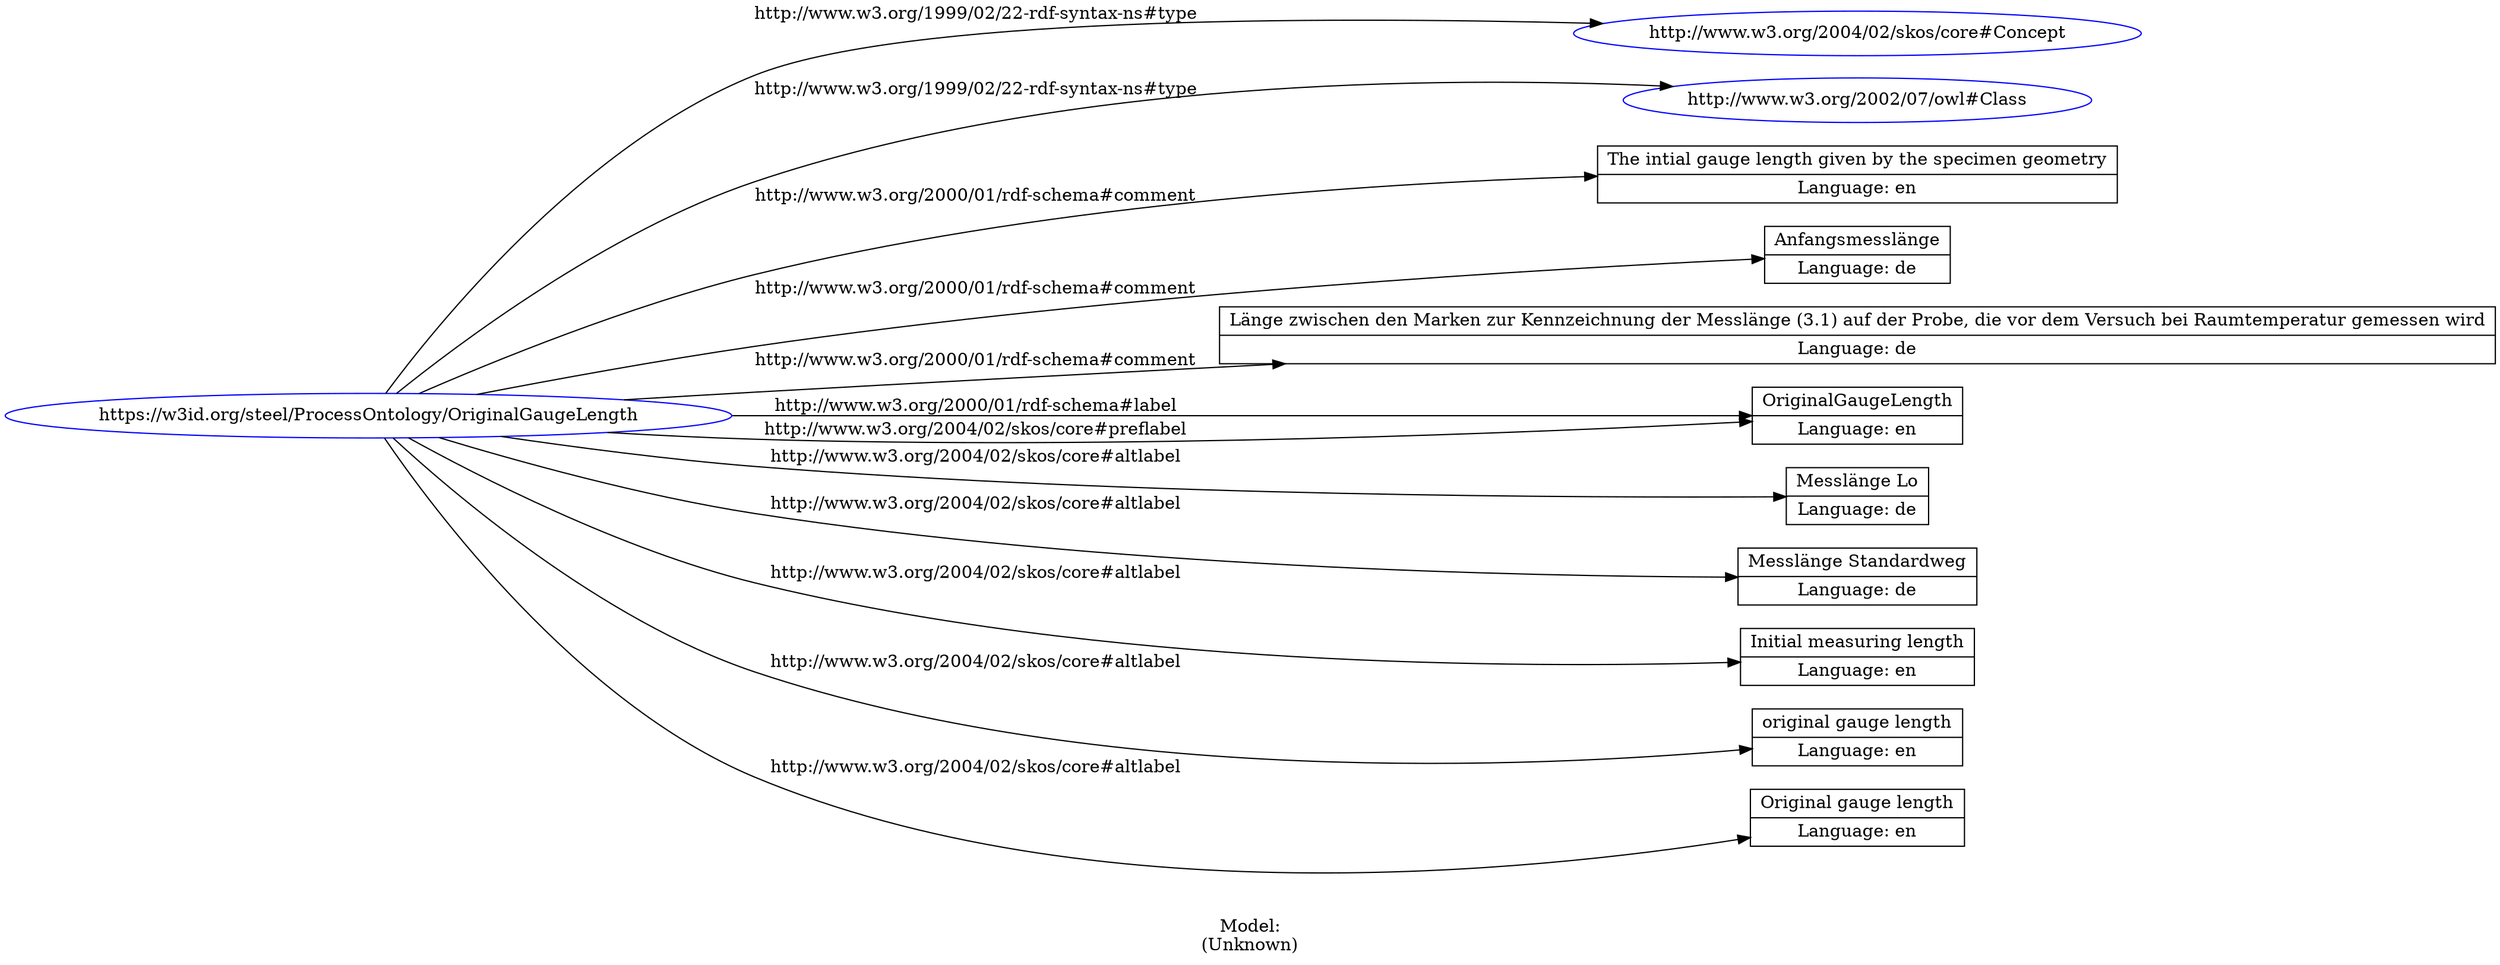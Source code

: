 digraph {
	rankdir = LR;
	charset="utf-8";

	"Rhttps://w3id.org/steel/ProcessOntology/OriginalGaugeLength" -> "Rhttp://www.w3.org/2004/02/skos/core#Concept" [ label="http://www.w3.org/1999/02/22-rdf-syntax-ns#type" ];
	"Rhttps://w3id.org/steel/ProcessOntology/OriginalGaugeLength" -> "Rhttp://www.w3.org/2002/07/owl#Class" [ label="http://www.w3.org/1999/02/22-rdf-syntax-ns#type" ];
	"Rhttps://w3id.org/steel/ProcessOntology/OriginalGaugeLength" -> "LThe intial gauge length given by the specimen geometry|Language: en" [ label="http://www.w3.org/2000/01/rdf-schema#comment" ];
	"Rhttps://w3id.org/steel/ProcessOntology/OriginalGaugeLength" -> "LAnfangsmesslänge |Language: de" [ label="http://www.w3.org/2000/01/rdf-schema#comment" ];
	"Rhttps://w3id.org/steel/ProcessOntology/OriginalGaugeLength" -> "LLänge zwischen den Marken zur Kennzeichnung der Messlänge (3.1) auf der Probe, die vor dem Versuch bei Raumtemperatur gemessen wird|Language: de" [ label="http://www.w3.org/2000/01/rdf-schema#comment" ];
	"Rhttps://w3id.org/steel/ProcessOntology/OriginalGaugeLength" -> "LOriginalGaugeLength|Language: en" [ label="http://www.w3.org/2000/01/rdf-schema#label" ];
	"Rhttps://w3id.org/steel/ProcessOntology/OriginalGaugeLength" -> "LMesslänge Lo|Language: de" [ label="http://www.w3.org/2004/02/skos/core#altlabel" ];
	"Rhttps://w3id.org/steel/ProcessOntology/OriginalGaugeLength" -> "LMesslänge Standardweg|Language: de" [ label="http://www.w3.org/2004/02/skos/core#altlabel" ];
	"Rhttps://w3id.org/steel/ProcessOntology/OriginalGaugeLength" -> "LInitial measuring length|Language: en" [ label="http://www.w3.org/2004/02/skos/core#altlabel" ];
	"Rhttps://w3id.org/steel/ProcessOntology/OriginalGaugeLength" -> "Loriginal gauge length|Language: en" [ label="http://www.w3.org/2004/02/skos/core#altlabel" ];
	"Rhttps://w3id.org/steel/ProcessOntology/OriginalGaugeLength" -> "LOriginal gauge length |Language: en" [ label="http://www.w3.org/2004/02/skos/core#altlabel" ];
	"Rhttps://w3id.org/steel/ProcessOntology/OriginalGaugeLength" -> "LOriginalGaugeLength|Language: en" [ label="http://www.w3.org/2004/02/skos/core#preflabel" ];

	// Resources
	"Rhttps://w3id.org/steel/ProcessOntology/OriginalGaugeLength" [ label="https://w3id.org/steel/ProcessOntology/OriginalGaugeLength", shape = ellipse, color = blue ];
	"Rhttp://www.w3.org/2004/02/skos/core#Concept" [ label="http://www.w3.org/2004/02/skos/core#Concept", shape = ellipse, color = blue ];
	"Rhttp://www.w3.org/2002/07/owl#Class" [ label="http://www.w3.org/2002/07/owl#Class", shape = ellipse, color = blue ];

	// Anonymous nodes

	// Literals
	"LThe intial gauge length given by the specimen geometry|Language: en" [ label="The intial gauge length given by the specimen geometry|Language: en", shape = record ];
	"LAnfangsmesslänge |Language: de" [ label="Anfangsmesslänge |Language: de", shape = record ];
	"LLänge zwischen den Marken zur Kennzeichnung der Messlänge (3.1) auf der Probe, die vor dem Versuch bei Raumtemperatur gemessen wird|Language: de" [ label="Länge zwischen den Marken zur Kennzeichnung der Messlänge (3.1) auf der Probe, die vor dem Versuch bei Raumtemperatur gemessen wird|Language: de", shape = record ];
	"LOriginalGaugeLength|Language: en" [ label="OriginalGaugeLength|Language: en", shape = record ];
	"LMesslänge Lo|Language: de" [ label="Messlänge Lo|Language: de", shape = record ];
	"LMesslänge Standardweg|Language: de" [ label="Messlänge Standardweg|Language: de", shape = record ];
	"LInitial measuring length|Language: en" [ label="Initial measuring length|Language: en", shape = record ];
	"Loriginal gauge length|Language: en" [ label="original gauge length|Language: en", shape = record ];
	"LOriginal gauge length |Language: en" [ label="Original gauge length |Language: en", shape = record ];

	label="\n\nModel:\n(Unknown)";
}
